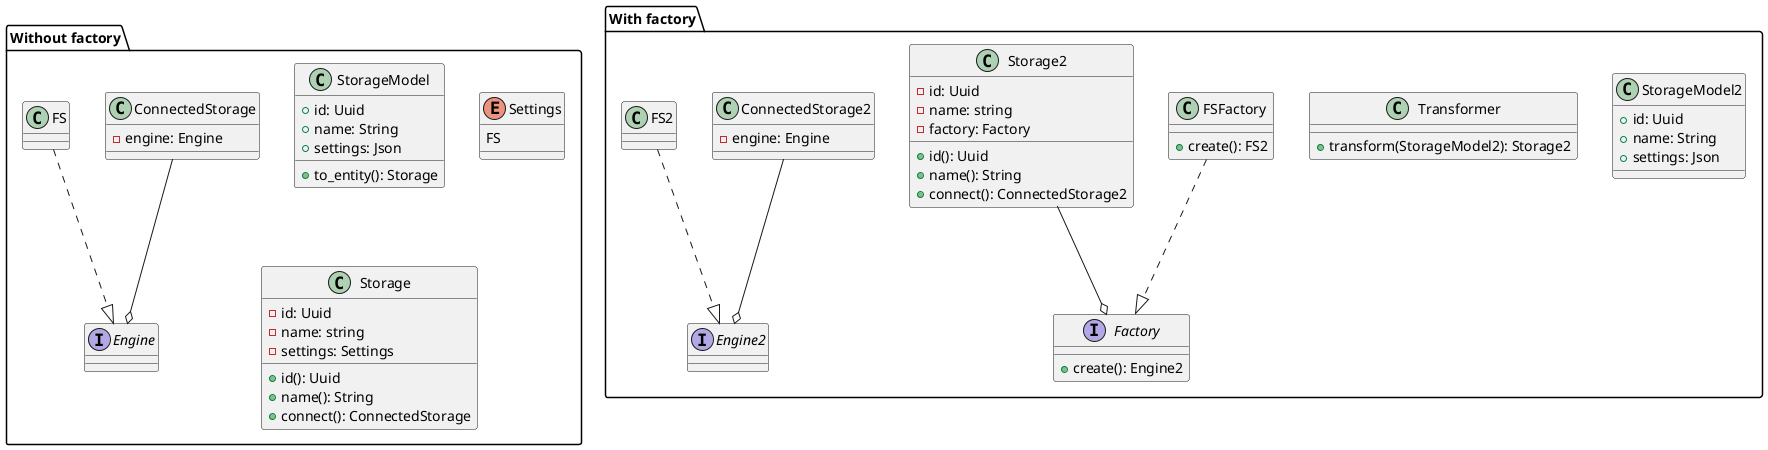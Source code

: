 @startuml Storage

package "Without factory" {
    class StorageModel {
        +id: Uuid
        +name: String
        +settings: Json

        + to_entity(): Storage
    }

    enum Settings {
        FS
    }

    class Storage {
        -id: Uuid
        -name: string
        -settings: Settings

        +id(): Uuid
        +name(): String
        +connect(): ConnectedStorage
    }

    class ConnectedStorage {
        -engine: Engine
    }

    interface Engine {

    }

    class FS {

    }

    FS ..|> Engine
    ConnectedStorage --o Engine
}

package "With factory" {
    class StorageModel2 {
        +id: Uuid
        +name: String
        +settings: Json
    }

    class Transformer {
        +transform(StorageModel2): Storage2
    }

    interface Factory {
        +create(): Engine2
    }

    class FSFactory {
        +create(): FS2
    }

    class Storage2 {
        -id: Uuid
        -name: string
        -factory: Factory

        +id(): Uuid
        +name(): String
        +connect(): ConnectedStorage2
    }

    class ConnectedStorage2 {
        -engine: Engine
    }

    interface Engine2 {

    }

    class FS2 {

    }

    FSFactory ..|> Factory
    FS2 ..|> Engine2
    Storage2 --o Factory
    ConnectedStorage2 --o Engine2
}
@enduml